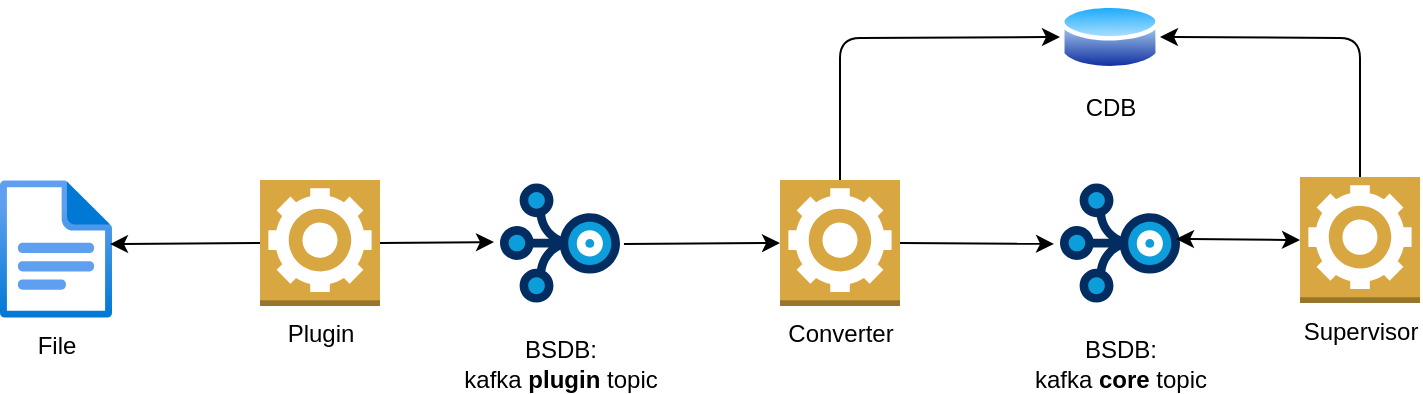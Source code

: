 <mxfile version="28.2.5">
  <diagram name="Page-1" id="NG1Gc-Ve07vEDgTMtZ5N">
    <mxGraphModel dx="1090" dy="705" grid="1" gridSize="10" guides="1" tooltips="1" connect="1" arrows="1" fold="1" page="1" pageScale="1" pageWidth="827" pageHeight="1169" math="0" shadow="0">
      <root>
        <mxCell id="0" />
        <mxCell id="1" parent="0" />
        <mxCell id="d2ELbXBqQaBjrkKP24Zb-2" value="BSDB:&lt;div&gt;kafka &lt;b&gt;core&lt;/b&gt; topic&lt;/div&gt;" style="verticalLabelPosition=bottom;aspect=fixed;html=1;shape=mxgraph.salesforce.stream;fillColorStyles=fillColor2,fillColor3,fillColor4;fillColor2=#032d60;fillColor3=#0d9dda;fillColor4=#ffffff;fillColor=none;strokeColor=none;" parent="1" vertex="1">
          <mxGeometry x="560" y="121.5" width="60" height="60" as="geometry" />
        </mxCell>
        <mxCell id="d2ELbXBqQaBjrkKP24Zb-3" value="Supervisor" style="outlineConnect=0;dashed=0;verticalLabelPosition=bottom;verticalAlign=top;align=center;html=1;shape=mxgraph.aws3.worker;fillColor=#D9A741;gradientColor=none;" parent="1" vertex="1">
          <mxGeometry x="680" y="118.5" width="60" height="63" as="geometry" />
        </mxCell>
        <mxCell id="d2ELbXBqQaBjrkKP24Zb-4" value="CDB" style="image;aspect=fixed;perimeter=ellipsePerimeter;html=1;align=center;shadow=0;dashed=0;spacingTop=3;image=img/lib/active_directory/database.svg;" parent="1" vertex="1">
          <mxGeometry x="560" y="30" width="50" height="37" as="geometry" />
        </mxCell>
        <mxCell id="d2ELbXBqQaBjrkKP24Zb-5" value="" style="endArrow=classic;html=1;rounded=0;entryX=0.967;entryY=0.466;entryDx=0;entryDy=0;entryPerimeter=0;exitX=0;exitY=0.5;exitDx=0;exitDy=0;exitPerimeter=0;startArrow=classic;startFill=1;" parent="1" source="d2ELbXBqQaBjrkKP24Zb-3" target="d2ELbXBqQaBjrkKP24Zb-2" edge="1">
          <mxGeometry width="50" height="50" relative="1" as="geometry">
            <mxPoint x="690" y="690" as="sourcePoint" />
            <mxPoint x="740" y="640" as="targetPoint" />
          </mxGeometry>
        </mxCell>
        <mxCell id="Atioifyi0JjCmob4yCJS-1" value="Plugin" style="outlineConnect=0;dashed=0;verticalLabelPosition=bottom;verticalAlign=top;align=center;html=1;shape=mxgraph.aws3.worker;fillColor=#D9A741;gradientColor=none;" vertex="1" parent="1">
          <mxGeometry x="160" y="120" width="60" height="63" as="geometry" />
        </mxCell>
        <mxCell id="Atioifyi0JjCmob4yCJS-2" value="Converter" style="outlineConnect=0;dashed=0;verticalLabelPosition=bottom;verticalAlign=top;align=center;html=1;shape=mxgraph.aws3.worker;fillColor=#D9A741;gradientColor=none;" vertex="1" parent="1">
          <mxGeometry x="420" y="120" width="60" height="63" as="geometry" />
        </mxCell>
        <mxCell id="Atioifyi0JjCmob4yCJS-3" value="BSDB:&lt;div&gt;kafka &lt;b&gt;plugin&lt;/b&gt; topic&lt;/div&gt;" style="verticalLabelPosition=bottom;aspect=fixed;html=1;shape=mxgraph.salesforce.stream;fillColorStyles=fillColor2,fillColor3,fillColor4;fillColor2=#032d60;fillColor3=#0d9dda;fillColor4=#ffffff;fillColor=none;strokeColor=none;" vertex="1" parent="1">
          <mxGeometry x="280" y="121.5" width="60" height="60" as="geometry" />
        </mxCell>
        <mxCell id="Atioifyi0JjCmob4yCJS-6" value="File" style="image;aspect=fixed;html=1;points=[];align=center;fontSize=12;image=img/lib/azure2/general/File.svg;" vertex="1" parent="1">
          <mxGeometry x="30" y="120" width="56.0" height="69" as="geometry" />
        </mxCell>
        <mxCell id="Atioifyi0JjCmob4yCJS-8" value="" style="endArrow=classic;html=1;rounded=1;exitX=0.5;exitY=0;exitDx=0;exitDy=0;exitPerimeter=0;entryX=0;entryY=0.5;entryDx=0;entryDy=0;curved=0;" edge="1" parent="1" source="Atioifyi0JjCmob4yCJS-2" target="d2ELbXBqQaBjrkKP24Zb-4">
          <mxGeometry width="50" height="50" relative="1" as="geometry">
            <mxPoint x="390" y="390" as="sourcePoint" />
            <mxPoint x="440" y="340" as="targetPoint" />
            <Array as="points">
              <mxPoint x="450" y="49" />
            </Array>
          </mxGeometry>
        </mxCell>
        <mxCell id="Atioifyi0JjCmob4yCJS-9" value="" style="endArrow=classic;html=1;rounded=1;entryX=1;entryY=0.5;entryDx=0;entryDy=0;exitX=0.5;exitY=0;exitDx=0;exitDy=0;exitPerimeter=0;curved=0;" edge="1" parent="1" source="d2ELbXBqQaBjrkKP24Zb-3" target="d2ELbXBqQaBjrkKP24Zb-4">
          <mxGeometry width="50" height="50" relative="1" as="geometry">
            <mxPoint x="390" y="390" as="sourcePoint" />
            <mxPoint x="440" y="340" as="targetPoint" />
            <Array as="points">
              <mxPoint x="710" y="49" />
            </Array>
          </mxGeometry>
        </mxCell>
        <mxCell id="Atioifyi0JjCmob4yCJS-10" value="" style="endArrow=classic;html=1;rounded=0;entryX=-0.05;entryY=0.508;entryDx=0;entryDy=0;entryPerimeter=0;exitX=1;exitY=0.5;exitDx=0;exitDy=0;exitPerimeter=0;" edge="1" parent="1" source="Atioifyi0JjCmob4yCJS-2" target="d2ELbXBqQaBjrkKP24Zb-2">
          <mxGeometry width="50" height="50" relative="1" as="geometry">
            <mxPoint x="390" y="390" as="sourcePoint" />
            <mxPoint x="440" y="340" as="targetPoint" />
          </mxGeometry>
        </mxCell>
        <mxCell id="Atioifyi0JjCmob4yCJS-11" value="" style="endArrow=classic;html=1;rounded=0;exitX=1.033;exitY=0.508;exitDx=0;exitDy=0;exitPerimeter=0;entryX=0;entryY=0.5;entryDx=0;entryDy=0;entryPerimeter=0;" edge="1" parent="1" source="Atioifyi0JjCmob4yCJS-3" target="Atioifyi0JjCmob4yCJS-2">
          <mxGeometry width="50" height="50" relative="1" as="geometry">
            <mxPoint x="390" y="390" as="sourcePoint" />
            <mxPoint x="440" y="340" as="targetPoint" />
          </mxGeometry>
        </mxCell>
        <mxCell id="Atioifyi0JjCmob4yCJS-12" value="" style="endArrow=classic;html=1;rounded=0;exitX=1;exitY=0.5;exitDx=0;exitDy=0;exitPerimeter=0;entryX=-0.05;entryY=0.492;entryDx=0;entryDy=0;entryPerimeter=0;" edge="1" parent="1" source="Atioifyi0JjCmob4yCJS-1" target="Atioifyi0JjCmob4yCJS-3">
          <mxGeometry width="50" height="50" relative="1" as="geometry">
            <mxPoint x="390" y="390" as="sourcePoint" />
            <mxPoint x="440" y="340" as="targetPoint" />
          </mxGeometry>
        </mxCell>
        <mxCell id="Atioifyi0JjCmob4yCJS-13" value="" style="endArrow=classic;html=1;rounded=0;exitX=0;exitY=0.5;exitDx=0;exitDy=0;exitPerimeter=0;entryX=0.982;entryY=0.464;entryDx=0;entryDy=0;entryPerimeter=0;" edge="1" parent="1" source="Atioifyi0JjCmob4yCJS-1" target="Atioifyi0JjCmob4yCJS-6">
          <mxGeometry width="50" height="50" relative="1" as="geometry">
            <mxPoint x="390" y="390" as="sourcePoint" />
            <mxPoint x="440" y="340" as="targetPoint" />
          </mxGeometry>
        </mxCell>
      </root>
    </mxGraphModel>
  </diagram>
</mxfile>
